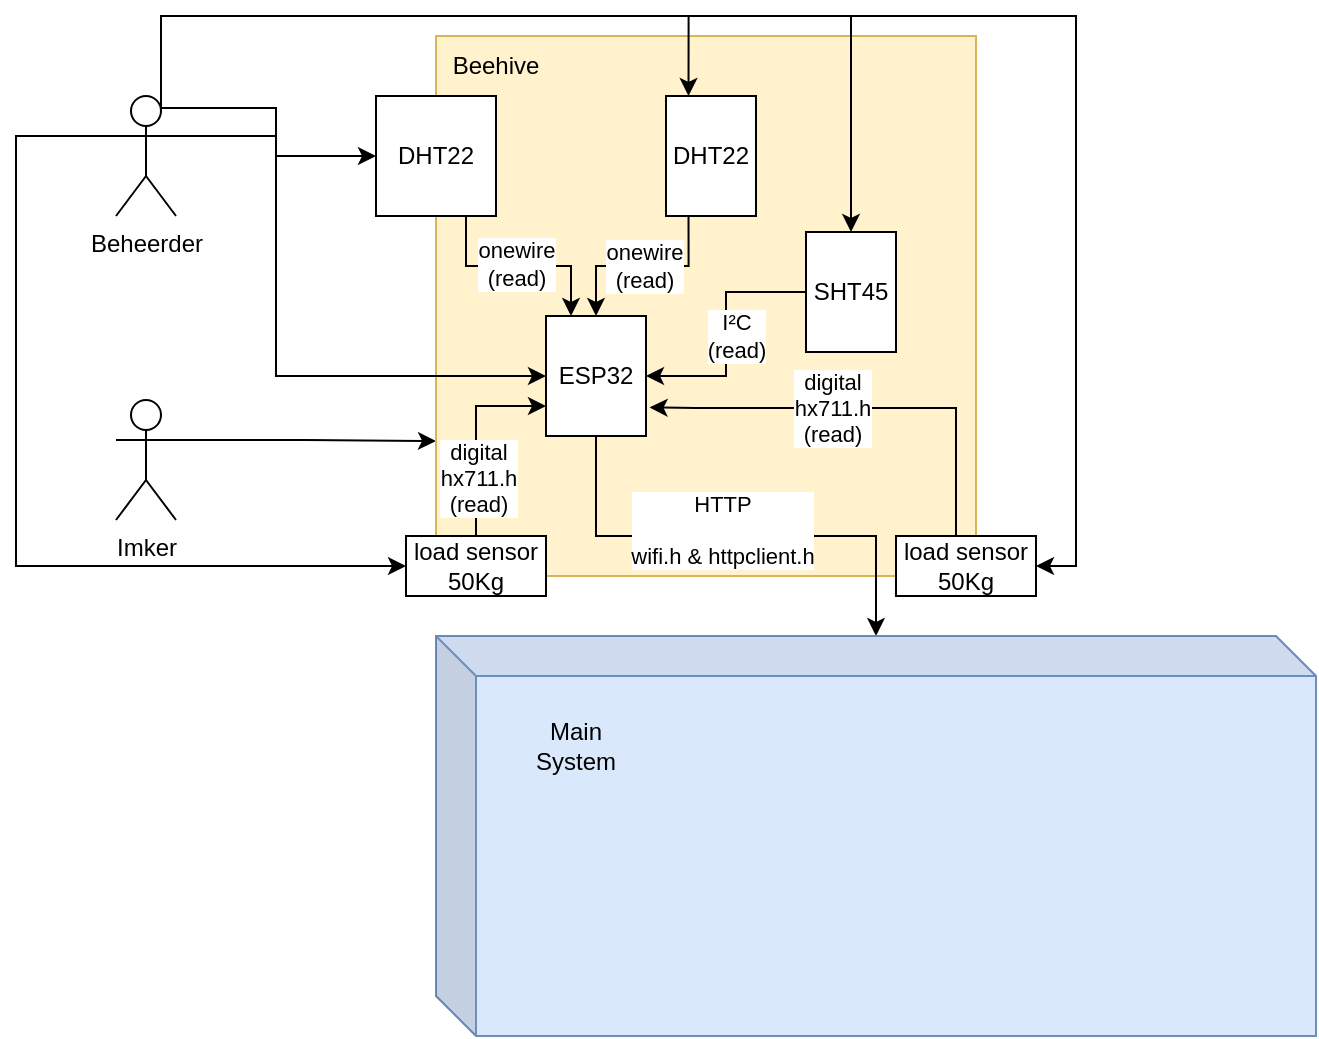 <mxfile version="27.0.4">
  <diagram name="Page-1" id="eJ0Qw4Db6nhhG4S1m9tW">
    <mxGraphModel dx="831" dy="439" grid="1" gridSize="10" guides="1" tooltips="1" connect="1" arrows="1" fold="1" page="1" pageScale="1" pageWidth="1654" pageHeight="2336" math="0" shadow="0">
      <root>
        <mxCell id="0" />
        <mxCell id="1" parent="0" />
        <mxCell id="vhmr5BV3yXntm19uQJfj-32" style="edgeStyle=orthogonalEdgeStyle;rounded=0;orthogonalLoop=1;jettySize=auto;html=1;exitX=1;exitY=0.333;exitDx=0;exitDy=0;exitPerimeter=0;entryX=0;entryY=0.75;entryDx=0;entryDy=0;" parent="1" source="vhmr5BV3yXntm19uQJfj-1" target="vhmr5BV3yXntm19uQJfj-6" edge="1">
          <mxGeometry relative="1" as="geometry" />
        </mxCell>
        <mxCell id="vhmr5BV3yXntm19uQJfj-1" value="Imker" style="shape=umlActor;verticalLabelPosition=bottom;verticalAlign=top;html=1;outlineConnect=0;" parent="1" vertex="1">
          <mxGeometry x="460" y="1252" width="30" height="60" as="geometry" />
        </mxCell>
        <mxCell id="vhmr5BV3yXntm19uQJfj-28" style="edgeStyle=orthogonalEdgeStyle;rounded=0;orthogonalLoop=1;jettySize=auto;html=1;exitX=0.75;exitY=0.1;exitDx=0;exitDy=0;exitPerimeter=0;entryX=0;entryY=0.5;entryDx=0;entryDy=0;" parent="1" source="vhmr5BV3yXntm19uQJfj-2" target="vhmr5BV3yXntm19uQJfj-8" edge="1">
          <mxGeometry relative="1" as="geometry" />
        </mxCell>
        <mxCell id="vhmr5BV3yXntm19uQJfj-44" style="edgeStyle=orthogonalEdgeStyle;rounded=0;orthogonalLoop=1;jettySize=auto;html=1;exitX=1;exitY=0.333;exitDx=0;exitDy=0;exitPerimeter=0;entryX=0;entryY=0.5;entryDx=0;entryDy=0;" parent="1" source="vhmr5BV3yXntm19uQJfj-2" target="vhmr5BV3yXntm19uQJfj-33" edge="1">
          <mxGeometry relative="1" as="geometry">
            <Array as="points">
              <mxPoint x="410" y="1120" />
              <mxPoint x="410" y="1335" />
            </Array>
          </mxGeometry>
        </mxCell>
        <mxCell id="vhmr5BV3yXntm19uQJfj-45" style="edgeStyle=orthogonalEdgeStyle;rounded=0;orthogonalLoop=1;jettySize=auto;html=1;exitX=0.75;exitY=0.1;exitDx=0;exitDy=0;exitPerimeter=0;entryX=1;entryY=0.5;entryDx=0;entryDy=0;" parent="1" source="vhmr5BV3yXntm19uQJfj-2" target="vhmr5BV3yXntm19uQJfj-34" edge="1">
          <mxGeometry relative="1" as="geometry">
            <Array as="points">
              <mxPoint x="483" y="1060" />
              <mxPoint x="940" y="1060" />
              <mxPoint x="940" y="1335" />
            </Array>
          </mxGeometry>
        </mxCell>
        <mxCell id="vhmr5BV3yXntm19uQJfj-2" value="Beheerder" style="shape=umlActor;verticalLabelPosition=bottom;verticalAlign=top;html=1;outlineConnect=0;" parent="1" vertex="1">
          <mxGeometry x="460" y="1100" width="30" height="60" as="geometry" />
        </mxCell>
        <mxCell id="vhmr5BV3yXntm19uQJfj-6" value="" style="whiteSpace=wrap;html=1;aspect=fixed;fillColor=#fff2cc;strokeColor=#d6b656;" parent="1" vertex="1">
          <mxGeometry x="620" y="1070" width="270" height="270" as="geometry" />
        </mxCell>
        <mxCell id="vhmr5BV3yXntm19uQJfj-7" value="Beehive" style="text;html=1;align=center;verticalAlign=middle;whiteSpace=wrap;rounded=0;" parent="1" vertex="1">
          <mxGeometry x="620" y="1070" width="60" height="30" as="geometry" />
        </mxCell>
        <mxCell id="vhmr5BV3yXntm19uQJfj-12" style="edgeStyle=orthogonalEdgeStyle;rounded=0;orthogonalLoop=1;jettySize=auto;html=1;exitX=0.75;exitY=1;exitDx=0;exitDy=0;entryX=0.25;entryY=0;entryDx=0;entryDy=0;" parent="1" source="vhmr5BV3yXntm19uQJfj-8" target="vhmr5BV3yXntm19uQJfj-11" edge="1">
          <mxGeometry relative="1" as="geometry">
            <Array as="points">
              <mxPoint x="635" y="1185" />
              <mxPoint x="688" y="1185" />
            </Array>
          </mxGeometry>
        </mxCell>
        <mxCell id="vhmr5BV3yXntm19uQJfj-23" value="onewire&lt;div&gt;(read)&lt;/div&gt;" style="edgeLabel;html=1;align=center;verticalAlign=middle;resizable=0;points=[];" parent="vhmr5BV3yXntm19uQJfj-12" vertex="1" connectable="0">
          <mxGeometry x="-0.029" y="1" relative="1" as="geometry">
            <mxPoint as="offset" />
          </mxGeometry>
        </mxCell>
        <mxCell id="vhmr5BV3yXntm19uQJfj-8" value="DHT22" style="rounded=0;whiteSpace=wrap;html=1;" parent="1" vertex="1">
          <mxGeometry x="590" y="1100" width="60" height="60" as="geometry" />
        </mxCell>
        <mxCell id="vhmr5BV3yXntm19uQJfj-14" style="edgeStyle=orthogonalEdgeStyle;rounded=0;orthogonalLoop=1;jettySize=auto;html=1;exitX=0.25;exitY=1;exitDx=0;exitDy=0;entryX=0.5;entryY=0;entryDx=0;entryDy=0;" parent="1" source="vhmr5BV3yXntm19uQJfj-9" target="vhmr5BV3yXntm19uQJfj-11" edge="1">
          <mxGeometry relative="1" as="geometry" />
        </mxCell>
        <mxCell id="vhmr5BV3yXntm19uQJfj-24" value="onewire&lt;div&gt;(read)&lt;/div&gt;" style="edgeLabel;html=1;align=center;verticalAlign=middle;resizable=0;points=[];" parent="vhmr5BV3yXntm19uQJfj-14" vertex="1" connectable="0">
          <mxGeometry x="-0.001" relative="1" as="geometry">
            <mxPoint as="offset" />
          </mxGeometry>
        </mxCell>
        <mxCell id="vhmr5BV3yXntm19uQJfj-9" value="DHT22" style="rounded=0;whiteSpace=wrap;html=1;" parent="1" vertex="1">
          <mxGeometry x="735" y="1100" width="45" height="60" as="geometry" />
        </mxCell>
        <mxCell id="vhmr5BV3yXntm19uQJfj-16" style="edgeStyle=orthogonalEdgeStyle;rounded=0;orthogonalLoop=1;jettySize=auto;html=1;exitX=0;exitY=0.5;exitDx=0;exitDy=0;entryX=1;entryY=0.5;entryDx=0;entryDy=0;" parent="1" source="vhmr5BV3yXntm19uQJfj-10" target="vhmr5BV3yXntm19uQJfj-11" edge="1">
          <mxGeometry relative="1" as="geometry" />
        </mxCell>
        <mxCell id="vhmr5BV3yXntm19uQJfj-25" value="I²C&lt;div&gt;(read)&lt;/div&gt;" style="edgeLabel;html=1;align=center;verticalAlign=middle;resizable=0;points=[];" parent="vhmr5BV3yXntm19uQJfj-16" vertex="1" connectable="0">
          <mxGeometry x="0.255" y="-1" relative="1" as="geometry">
            <mxPoint x="6" y="-15" as="offset" />
          </mxGeometry>
        </mxCell>
        <mxCell id="vhmr5BV3yXntm19uQJfj-10" value="SHT45" style="rounded=0;whiteSpace=wrap;html=1;" parent="1" vertex="1">
          <mxGeometry x="805" y="1168" width="45" height="60" as="geometry" />
        </mxCell>
        <mxCell id="vhmr5BV3yXntm19uQJfj-21" value="" style="edgeStyle=orthogonalEdgeStyle;rounded=0;orthogonalLoop=1;jettySize=auto;html=1;" parent="1" source="vhmr5BV3yXntm19uQJfj-11" target="vhmr5BV3yXntm19uQJfj-17" edge="1">
          <mxGeometry relative="1" as="geometry" />
        </mxCell>
        <mxCell id="vhmr5BV3yXntm19uQJfj-22" value="HTTP&lt;div&gt;&lt;br&gt;&lt;/div&gt;&lt;div&gt;wifi.h &amp;amp; httpclient.h&lt;/div&gt;" style="edgeLabel;html=1;align=center;verticalAlign=middle;resizable=0;points=[];" parent="vhmr5BV3yXntm19uQJfj-21" vertex="1" connectable="0">
          <mxGeometry x="-0.059" y="3" relative="1" as="geometry">
            <mxPoint as="offset" />
          </mxGeometry>
        </mxCell>
        <mxCell id="vhmr5BV3yXntm19uQJfj-11" value="ESP32" style="rounded=0;whiteSpace=wrap;html=1;" parent="1" vertex="1">
          <mxGeometry x="675" y="1210" width="50" height="60" as="geometry" />
        </mxCell>
        <mxCell id="vhmr5BV3yXntm19uQJfj-17" value="" style="shape=cube;whiteSpace=wrap;html=1;boundedLbl=1;backgroundOutline=1;darkOpacity=0.05;darkOpacity2=0.1;fillColor=#dae8fc;strokeColor=#6c8ebf;" parent="1" vertex="1">
          <mxGeometry x="620" y="1370" width="440" height="200" as="geometry" />
        </mxCell>
        <mxCell id="vhmr5BV3yXntm19uQJfj-18" value="Main System" style="text;html=1;align=center;verticalAlign=middle;whiteSpace=wrap;rounded=0;" parent="1" vertex="1">
          <mxGeometry x="660" y="1410" width="60" height="30" as="geometry" />
        </mxCell>
        <mxCell id="vhmr5BV3yXntm19uQJfj-29" style="edgeStyle=orthogonalEdgeStyle;rounded=0;orthogonalLoop=1;jettySize=auto;html=1;exitX=0.75;exitY=0.1;exitDx=0;exitDy=0;exitPerimeter=0;entryX=0.25;entryY=0;entryDx=0;entryDy=0;" parent="1" source="vhmr5BV3yXntm19uQJfj-2" target="vhmr5BV3yXntm19uQJfj-9" edge="1">
          <mxGeometry relative="1" as="geometry">
            <Array as="points">
              <mxPoint x="482" y="1060" />
              <mxPoint x="746" y="1060" />
            </Array>
          </mxGeometry>
        </mxCell>
        <mxCell id="vhmr5BV3yXntm19uQJfj-30" style="edgeStyle=orthogonalEdgeStyle;rounded=0;orthogonalLoop=1;jettySize=auto;html=1;exitX=0.75;exitY=0.1;exitDx=0;exitDy=0;exitPerimeter=0;entryX=0.5;entryY=0;entryDx=0;entryDy=0;" parent="1" source="vhmr5BV3yXntm19uQJfj-2" target="vhmr5BV3yXntm19uQJfj-10" edge="1">
          <mxGeometry relative="1" as="geometry">
            <Array as="points">
              <mxPoint x="482" y="1060" />
              <mxPoint x="828" y="1060" />
            </Array>
          </mxGeometry>
        </mxCell>
        <mxCell id="vhmr5BV3yXntm19uQJfj-31" style="edgeStyle=orthogonalEdgeStyle;rounded=0;orthogonalLoop=1;jettySize=auto;html=1;exitX=1;exitY=0.333;exitDx=0;exitDy=0;exitPerimeter=0;entryX=0;entryY=0.5;entryDx=0;entryDy=0;" parent="1" source="vhmr5BV3yXntm19uQJfj-2" target="vhmr5BV3yXntm19uQJfj-11" edge="1">
          <mxGeometry relative="1" as="geometry">
            <Array as="points">
              <mxPoint x="540" y="1120" />
              <mxPoint x="540" y="1240" />
            </Array>
          </mxGeometry>
        </mxCell>
        <mxCell id="vhmr5BV3yXntm19uQJfj-37" style="edgeStyle=orthogonalEdgeStyle;rounded=0;orthogonalLoop=1;jettySize=auto;html=1;exitX=0.5;exitY=0;exitDx=0;exitDy=0;entryX=0;entryY=0.75;entryDx=0;entryDy=0;" parent="1" source="vhmr5BV3yXntm19uQJfj-33" target="vhmr5BV3yXntm19uQJfj-11" edge="1">
          <mxGeometry relative="1" as="geometry" />
        </mxCell>
        <mxCell id="vORdM8-TU4AYZNdzt5eV-1" value="digital&lt;div&gt;hx711.h&lt;br&gt;&lt;div&gt;(read)&lt;/div&gt;&lt;/div&gt;" style="edgeLabel;html=1;align=center;verticalAlign=middle;resizable=0;points=[];" vertex="1" connectable="0" parent="vhmr5BV3yXntm19uQJfj-37">
          <mxGeometry x="-0.411" y="-1" relative="1" as="geometry">
            <mxPoint as="offset" />
          </mxGeometry>
        </mxCell>
        <mxCell id="vhmr5BV3yXntm19uQJfj-33" value="load sensor&lt;div&gt;50Kg&lt;/div&gt;" style="rounded=0;whiteSpace=wrap;html=1;" parent="1" vertex="1">
          <mxGeometry x="605" y="1320" width="70" height="30" as="geometry" />
        </mxCell>
        <mxCell id="vhmr5BV3yXntm19uQJfj-38" style="edgeStyle=orthogonalEdgeStyle;rounded=0;orthogonalLoop=1;jettySize=auto;html=1;exitX=0.5;exitY=0;exitDx=0;exitDy=0;entryX=1.036;entryY=0.762;entryDx=0;entryDy=0;entryPerimeter=0;" parent="1" target="vhmr5BV3yXntm19uQJfj-11" edge="1">
          <mxGeometry relative="1" as="geometry">
            <Array as="points">
              <mxPoint x="880" y="1256" />
              <mxPoint x="750" y="1256" />
            </Array>
            <mxPoint x="880.0" y="1320" as="sourcePoint" />
            <mxPoint x="720.0" y="1255" as="targetPoint" />
          </mxGeometry>
        </mxCell>
        <mxCell id="vhmr5BV3yXntm19uQJfj-43" value="&lt;span style=&quot;color: rgb(0, 0, 0); font-family: Helvetica; font-size: 11px; font-style: normal; font-variant-ligatures: normal; font-variant-caps: normal; font-weight: 400; letter-spacing: normal; orphans: 2; text-align: center; text-indent: 0px; text-transform: none; widows: 2; word-spacing: 0px; -webkit-text-stroke-width: 0px; white-space: nowrap; background-color: rgb(255, 255, 255); text-decoration-thickness: initial; text-decoration-style: initial; text-decoration-color: initial; float: none; display: inline !important;&quot;&gt;digital&lt;/span&gt;&lt;div style=&quot;forced-color-adjust: none; color: rgb(0, 0, 0); font-family: Helvetica; font-size: 11px; font-style: normal; font-variant-ligatures: normal; font-variant-caps: normal; font-weight: 400; letter-spacing: normal; orphans: 2; text-align: center; text-indent: 0px; text-transform: none; widows: 2; word-spacing: 0px; -webkit-text-stroke-width: 0px; white-space: nowrap; text-decoration-thickness: initial; text-decoration-style: initial; text-decoration-color: initial;&quot;&gt;hx711.h&lt;br style=&quot;forced-color-adjust: none;&quot;&gt;&lt;div style=&quot;forced-color-adjust: none;&quot;&gt;(read)&lt;/div&gt;&lt;/div&gt;" style="edgeLabel;html=1;align=center;verticalAlign=middle;resizable=0;points=[];" parent="vhmr5BV3yXntm19uQJfj-38" vertex="1" connectable="0">
          <mxGeometry x="-0.082" relative="1" as="geometry">
            <mxPoint x="-27" as="offset" />
          </mxGeometry>
        </mxCell>
        <mxCell id="vhmr5BV3yXntm19uQJfj-34" value="load sensor&lt;div&gt;50Kg&lt;/div&gt;" style="rounded=0;whiteSpace=wrap;html=1;" parent="1" vertex="1">
          <mxGeometry x="850" y="1320" width="70" height="30" as="geometry" />
        </mxCell>
      </root>
    </mxGraphModel>
  </diagram>
</mxfile>
